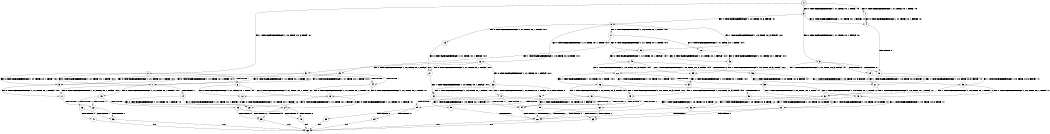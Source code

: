 digraph BCG {
size = "7, 10.5";
center = TRUE;
node [shape = circle];
0 [peripheries = 2];
0 -> 1 [label = "EX !0 !ATOMIC_EXCH_BRANCH (1, +1, TRUE, +0, 1, TRUE) !:0:"];
0 -> 2 [label = "EX !1 !ATOMIC_EXCH_BRANCH (1, +0, TRUE, +0, 3, TRUE) !:0:"];
0 -> 3 [label = "EX !0 !ATOMIC_EXCH_BRANCH (1, +1, TRUE, +0, 1, TRUE) !:0:"];
1 -> 4 [label = "EX !0 !ATOMIC_EXCH_BRANCH (1, +1, TRUE, +0, 1, FALSE) !:0:"];
2 -> 5 [label = "EX !0 !ATOMIC_EXCH_BRANCH (1, +1, TRUE, +0, 1, TRUE) !:0:1:"];
2 -> 6 [label = "TERMINATE !1"];
2 -> 7 [label = "EX !0 !ATOMIC_EXCH_BRANCH (1, +1, TRUE, +0, 1, TRUE) !:0:1:"];
3 -> 4 [label = "EX !0 !ATOMIC_EXCH_BRANCH (1, +1, TRUE, +0, 1, FALSE) !:0:"];
3 -> 8 [label = "EX !1 !ATOMIC_EXCH_BRANCH (1, +0, TRUE, +0, 3, FALSE) !:0:"];
3 -> 9 [label = "EX !0 !ATOMIC_EXCH_BRANCH (1, +1, TRUE, +0, 1, FALSE) !:0:"];
4 -> 10 [label = "TERMINATE !0"];
5 -> 11 [label = "EX !0 !ATOMIC_EXCH_BRANCH (1, +1, TRUE, +0, 1, FALSE) !:0:1:"];
6 -> 12 [label = "EX !0 !ATOMIC_EXCH_BRANCH (1, +1, TRUE, +0, 1, TRUE) !:0:"];
6 -> 13 [label = "EX !0 !ATOMIC_EXCH_BRANCH (1, +1, TRUE, +0, 1, TRUE) !:0:"];
7 -> 11 [label = "EX !0 !ATOMIC_EXCH_BRANCH (1, +1, TRUE, +0, 1, FALSE) !:0:1:"];
7 -> 14 [label = "TERMINATE !1"];
7 -> 15 [label = "EX !0 !ATOMIC_EXCH_BRANCH (1, +1, TRUE, +0, 1, FALSE) !:0:1:"];
8 -> 16 [label = "EX !0 !ATOMIC_EXCH_BRANCH (1, +1, TRUE, +0, 1, TRUE) !:0:1:"];
8 -> 17 [label = "EX !1 !ATOMIC_EXCH_BRANCH (1, +0, TRUE, +0, 1, TRUE) !:0:1:"];
8 -> 18 [label = "EX !0 !ATOMIC_EXCH_BRANCH (1, +1, TRUE, +0, 1, TRUE) !:0:1:"];
9 -> 10 [label = "TERMINATE !0"];
9 -> 19 [label = "TERMINATE !0"];
9 -> 20 [label = "EX !1 !ATOMIC_EXCH_BRANCH (1, +0, TRUE, +0, 3, FALSE) !:0:"];
10 -> 21 [label = "EX !1 !ATOMIC_EXCH_BRANCH (1, +0, TRUE, +0, 3, FALSE) !:1:"];
11 -> 22 [label = "TERMINATE !0"];
12 -> 23 [label = "EX !0 !ATOMIC_EXCH_BRANCH (1, +1, TRUE, +0, 1, FALSE) !:0:"];
13 -> 23 [label = "EX !0 !ATOMIC_EXCH_BRANCH (1, +1, TRUE, +0, 1, FALSE) !:0:"];
13 -> 24 [label = "EX !0 !ATOMIC_EXCH_BRANCH (1, +1, TRUE, +0, 1, FALSE) !:0:"];
14 -> 23 [label = "EX !0 !ATOMIC_EXCH_BRANCH (1, +1, TRUE, +0, 1, FALSE) !:0:"];
14 -> 24 [label = "EX !0 !ATOMIC_EXCH_BRANCH (1, +1, TRUE, +0, 1, FALSE) !:0:"];
15 -> 22 [label = "TERMINATE !0"];
15 -> 25 [label = "TERMINATE !1"];
15 -> 26 [label = "TERMINATE !0"];
16 -> 27 [label = "EX !0 !ATOMIC_EXCH_BRANCH (1, +1, TRUE, +0, 1, FALSE) !:0:1:"];
17 -> 28 [label = "EX !0 !ATOMIC_EXCH_BRANCH (1, +1, TRUE, +0, 1, TRUE) !:0:1:"];
17 -> 29 [label = "EX !1 !ATOMIC_EXCH_BRANCH (1, +0, TRUE, +0, 3, TRUE) !:0:1:"];
17 -> 30 [label = "EX !0 !ATOMIC_EXCH_BRANCH (1, +1, TRUE, +0, 1, TRUE) !:0:1:"];
18 -> 27 [label = "EX !0 !ATOMIC_EXCH_BRANCH (1, +1, TRUE, +0, 1, FALSE) !:0:1:"];
18 -> 31 [label = "EX !1 !ATOMIC_EXCH_BRANCH (1, +0, TRUE, +0, 1, FALSE) !:0:1:"];
18 -> 32 [label = "EX !0 !ATOMIC_EXCH_BRANCH (1, +1, TRUE, +0, 1, FALSE) !:0:1:"];
19 -> 21 [label = "EX !1 !ATOMIC_EXCH_BRANCH (1, +0, TRUE, +0, 3, FALSE) !:1:"];
19 -> 33 [label = "EX !1 !ATOMIC_EXCH_BRANCH (1, +0, TRUE, +0, 3, FALSE) !:1:"];
20 -> 34 [label = "EX !1 !ATOMIC_EXCH_BRANCH (1, +0, TRUE, +0, 1, TRUE) !:0:1:"];
20 -> 35 [label = "TERMINATE !0"];
20 -> 36 [label = "EX !1 !ATOMIC_EXCH_BRANCH (1, +0, TRUE, +0, 1, TRUE) !:0:1:"];
21 -> 37 [label = "EX !1 !ATOMIC_EXCH_BRANCH (1, +0, TRUE, +0, 1, TRUE) !:1:"];
22 -> 38 [label = "TERMINATE !1"];
23 -> 39 [label = "TERMINATE !0"];
24 -> 39 [label = "TERMINATE !0"];
24 -> 40 [label = "TERMINATE !0"];
25 -> 39 [label = "TERMINATE !0"];
25 -> 40 [label = "TERMINATE !0"];
26 -> 38 [label = "TERMINATE !1"];
26 -> 41 [label = "TERMINATE !1"];
27 -> 42 [label = "EX !1 !ATOMIC_EXCH_BRANCH (1, +0, TRUE, +0, 1, FALSE) !:0:1:"];
28 -> 43 [label = "EX !0 !ATOMIC_EXCH_BRANCH (1, +1, TRUE, +0, 1, FALSE) !:0:1:"];
29 -> 5 [label = "EX !0 !ATOMIC_EXCH_BRANCH (1, +1, TRUE, +0, 1, TRUE) !:0:1:"];
29 -> 44 [label = "TERMINATE !1"];
29 -> 7 [label = "EX !0 !ATOMIC_EXCH_BRANCH (1, +1, TRUE, +0, 1, TRUE) !:0:1:"];
30 -> 43 [label = "EX !0 !ATOMIC_EXCH_BRANCH (1, +1, TRUE, +0, 1, FALSE) !:0:1:"];
30 -> 8 [label = "EX !1 !ATOMIC_EXCH_BRANCH (1, +0, TRUE, +0, 3, FALSE) !:0:1:"];
30 -> 45 [label = "EX !0 !ATOMIC_EXCH_BRANCH (1, +1, TRUE, +0, 1, FALSE) !:0:1:"];
31 -> 5 [label = "EX !0 !ATOMIC_EXCH_BRANCH (1, +1, TRUE, +0, 1, TRUE) !:0:1:"];
31 -> 44 [label = "TERMINATE !1"];
31 -> 7 [label = "EX !0 !ATOMIC_EXCH_BRANCH (1, +1, TRUE, +0, 1, TRUE) !:0:1:"];
32 -> 42 [label = "EX !1 !ATOMIC_EXCH_BRANCH (1, +0, TRUE, +0, 1, FALSE) !:0:1:"];
32 -> 46 [label = "TERMINATE !0"];
32 -> 47 [label = "EX !1 !ATOMIC_EXCH_BRANCH (1, +0, TRUE, +0, 1, FALSE) !:0:1:"];
33 -> 37 [label = "EX !1 !ATOMIC_EXCH_BRANCH (1, +0, TRUE, +0, 1, TRUE) !:1:"];
33 -> 48 [label = "EX !1 !ATOMIC_EXCH_BRANCH (1, +0, TRUE, +0, 1, TRUE) !:1:"];
34 -> 49 [label = "EX !1 !ATOMIC_EXCH_BRANCH (1, +0, TRUE, +0, 3, TRUE) !:0:1:"];
35 -> 37 [label = "EX !1 !ATOMIC_EXCH_BRANCH (1, +0, TRUE, +0, 1, TRUE) !:1:"];
35 -> 48 [label = "EX !1 !ATOMIC_EXCH_BRANCH (1, +0, TRUE, +0, 1, TRUE) !:1:"];
36 -> 49 [label = "EX !1 !ATOMIC_EXCH_BRANCH (1, +0, TRUE, +0, 3, TRUE) !:0:1:"];
36 -> 50 [label = "TERMINATE !0"];
36 -> 51 [label = "EX !1 !ATOMIC_EXCH_BRANCH (1, +0, TRUE, +0, 3, TRUE) !:0:1:"];
37 -> 52 [label = "EX !1 !ATOMIC_EXCH_BRANCH (1, +0, TRUE, +0, 3, TRUE) !:1:"];
38 -> 53 [label = "exit"];
39 -> 53 [label = "exit"];
40 -> 53 [label = "exit"];
41 -> 53 [label = "exit"];
42 -> 54 [label = "TERMINATE !0"];
43 -> 55 [label = "EX !1 !ATOMIC_EXCH_BRANCH (1, +0, TRUE, +0, 3, FALSE) !:0:1:"];
44 -> 12 [label = "EX !0 !ATOMIC_EXCH_BRANCH (1, +1, TRUE, +0, 1, TRUE) !:0:"];
44 -> 13 [label = "EX !0 !ATOMIC_EXCH_BRANCH (1, +1, TRUE, +0, 1, TRUE) !:0:"];
45 -> 55 [label = "EX !1 !ATOMIC_EXCH_BRANCH (1, +0, TRUE, +0, 3, FALSE) !:0:1:"];
45 -> 56 [label = "TERMINATE !0"];
45 -> 20 [label = "EX !1 !ATOMIC_EXCH_BRANCH (1, +0, TRUE, +0, 3, FALSE) !:0:1:"];
46 -> 57 [label = "EX !1 !ATOMIC_EXCH_BRANCH (1, +0, TRUE, +0, 1, FALSE) !:1:"];
46 -> 58 [label = "EX !1 !ATOMIC_EXCH_BRANCH (1, +0, TRUE, +0, 1, FALSE) !:1:"];
47 -> 54 [label = "TERMINATE !0"];
47 -> 59 [label = "TERMINATE !1"];
47 -> 60 [label = "TERMINATE !0"];
48 -> 52 [label = "EX !1 !ATOMIC_EXCH_BRANCH (1, +0, TRUE, +0, 3, TRUE) !:1:"];
48 -> 61 [label = "EX !1 !ATOMIC_EXCH_BRANCH (1, +0, TRUE, +0, 3, TRUE) !:1:"];
49 -> 54 [label = "TERMINATE !0"];
50 -> 52 [label = "EX !1 !ATOMIC_EXCH_BRANCH (1, +0, TRUE, +0, 3, TRUE) !:1:"];
50 -> 61 [label = "EX !1 !ATOMIC_EXCH_BRANCH (1, +0, TRUE, +0, 3, TRUE) !:1:"];
51 -> 54 [label = "TERMINATE !0"];
51 -> 59 [label = "TERMINATE !1"];
51 -> 60 [label = "TERMINATE !0"];
52 -> 62 [label = "TERMINATE !1"];
54 -> 62 [label = "TERMINATE !1"];
55 -> 34 [label = "EX !1 !ATOMIC_EXCH_BRANCH (1, +0, TRUE, +0, 1, TRUE) !:0:1:"];
56 -> 21 [label = "EX !1 !ATOMIC_EXCH_BRANCH (1, +0, TRUE, +0, 3, FALSE) !:1:"];
56 -> 33 [label = "EX !1 !ATOMIC_EXCH_BRANCH (1, +0, TRUE, +0, 3, FALSE) !:1:"];
57 -> 62 [label = "TERMINATE !1"];
58 -> 62 [label = "TERMINATE !1"];
58 -> 63 [label = "TERMINATE !1"];
59 -> 64 [label = "TERMINATE !0"];
59 -> 65 [label = "TERMINATE !0"];
60 -> 62 [label = "TERMINATE !1"];
60 -> 63 [label = "TERMINATE !1"];
61 -> 62 [label = "TERMINATE !1"];
61 -> 63 [label = "TERMINATE !1"];
62 -> 53 [label = "exit"];
63 -> 53 [label = "exit"];
64 -> 53 [label = "exit"];
65 -> 53 [label = "exit"];
}
